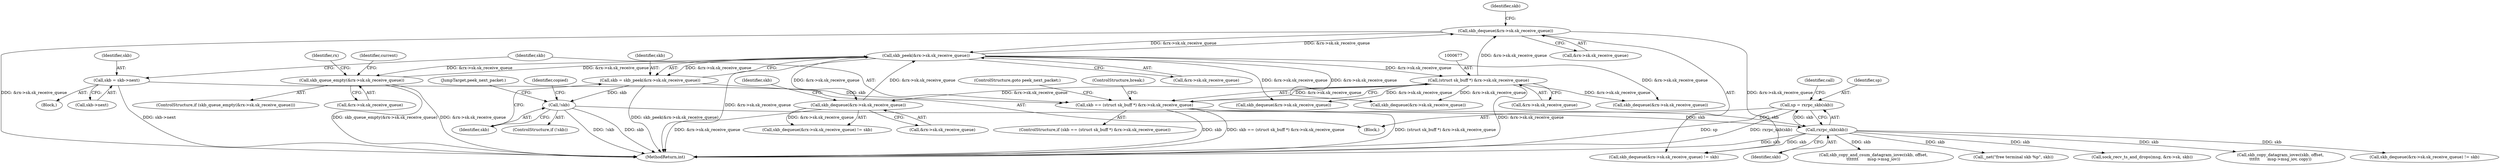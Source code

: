 digraph "0_linux_f3d3342602f8bcbf37d7c46641cb9bca7618eb1c_29@pointer" {
"1000311" [label="(Call,sp = rxrpc_skb(skb))"];
"1000313" [label="(Call,rxrpc_skb(skb))"];
"1000239" [label="(Call,!skb)"];
"1000229" [label="(Call,skb = skb_peek(&rx->sk.sk_receive_queue))"];
"1000231" [label="(Call,skb_peek(&rx->sk.sk_receive_queue))"];
"1000355" [label="(Call,skb_dequeue(&rx->sk.sk_receive_queue))"];
"1000676" [label="(Call,(struct sk_buff *) &rx->sk.sk_receive_queue)"];
"1000280" [label="(Call,skb_queue_empty(&rx->sk.sk_receive_queue))"];
"1000690" [label="(Call,skb_dequeue(&rx->sk.sk_receive_queue))"];
"1000674" [label="(Call,skb == (struct sk_buff *) &rx->sk.sk_receive_queue)"];
"1000668" [label="(Call,skb = skb->next)"];
"1000300" [label="(Identifier,rx)"];
"1000197" [label="(Block,)"];
"1000316" [label="(Identifier,call)"];
"1000311" [label="(Call,sp = rxrpc_skb(skb))"];
"1000281" [label="(Call,&rx->sk.sk_receive_queue)"];
"1000689" [label="(Call,skb_dequeue(&rx->sk.sk_receive_queue) != skb)"];
"1000231" [label="(Call,skb_peek(&rx->sk.sk_receive_queue))"];
"1000232" [label="(Call,&rx->sk.sk_receive_queue)"];
"1000230" [label="(Identifier,skb)"];
"1000229" [label="(Call,skb = skb_peek(&rx->sk.sk_receive_queue))"];
"1000310" [label="(JumpTarget,peek_next_packet:)"];
"1000280" [label="(Call,skb_queue_empty(&rx->sk.sk_receive_queue))"];
"1000536" [label="(Call,skb_copy_datagram_iovec(skb, offset,\n\t\t\t\t\t\t      msg->msg_iov, copy))"];
"1000355" [label="(Call,skb_dequeue(&rx->sk.sk_receive_queue))"];
"1000665" [label="(Block,)"];
"1000290" [label="(Identifier,current)"];
"1000755" [label="(Call,skb_dequeue(&rx->sk.sk_receive_queue) != skb)"];
"1000685" [label="(ControlStructure,goto peek_next_packet;)"];
"1000756" [label="(Call,skb_dequeue(&rx->sk.sk_receive_queue))"];
"1000314" [label="(Identifier,skb)"];
"1000676" [label="(Call,(struct sk_buff *) &rx->sk.sk_receive_queue)"];
"1000684" [label="(ControlStructure,break;)"];
"1000547" [label="(Call,skb_copy_and_csum_datagram_iovec(skb, offset,\n\t\t\t\t\t\t\t       msg->msg_iov))"];
"1000313" [label="(Call,rxrpc_skb(skb))"];
"1000279" [label="(ControlStructure,if (skb_queue_empty(&rx->sk.sk_receive_queue)))"];
"1000354" [label="(Call,skb_dequeue(&rx->sk.sk_receive_queue) != skb)"];
"1000690" [label="(Call,skb_dequeue(&rx->sk.sk_receive_queue))"];
"1000362" [label="(Identifier,skb)"];
"1000244" [label="(Identifier,copied)"];
"1000673" [label="(ControlStructure,if (skb == (struct sk_buff *) &rx->sk.sk_receive_queue))"];
"1000668" [label="(Call,skb = skb->next)"];
"1000691" [label="(Call,&rx->sk.sk_receive_queue)"];
"1000670" [label="(Call,skb->next)"];
"1000905" [label="(Call,_net(\"free terminal skb %p\", skb))"];
"1000240" [label="(Identifier,skb)"];
"1000312" [label="(Identifier,sp)"];
"1000669" [label="(Identifier,skb)"];
"1000439" [label="(Call,sock_recv_ts_and_drops(msg, &rx->sk, skb))"];
"1000628" [label="(Call,skb_dequeue(&rx->sk.sk_receive_queue))"];
"1000697" [label="(Identifier,skb)"];
"1000238" [label="(ControlStructure,if (!skb))"];
"1000356" [label="(Call,&rx->sk.sk_receive_queue)"];
"1000675" [label="(Identifier,skb)"];
"1001014" [label="(MethodReturn,int)"];
"1000910" [label="(Call,skb_dequeue(&rx->sk.sk_receive_queue))"];
"1000678" [label="(Call,&rx->sk.sk_receive_queue)"];
"1000674" [label="(Call,skb == (struct sk_buff *) &rx->sk.sk_receive_queue)"];
"1000239" [label="(Call,!skb)"];
"1000311" -> "1000197"  [label="AST: "];
"1000311" -> "1000313"  [label="CFG: "];
"1000312" -> "1000311"  [label="AST: "];
"1000313" -> "1000311"  [label="AST: "];
"1000316" -> "1000311"  [label="CFG: "];
"1000311" -> "1001014"  [label="DDG: sp"];
"1000311" -> "1001014"  [label="DDG: rxrpc_skb(skb)"];
"1000313" -> "1000311"  [label="DDG: skb"];
"1000313" -> "1000314"  [label="CFG: "];
"1000314" -> "1000313"  [label="AST: "];
"1000313" -> "1001014"  [label="DDG: skb"];
"1000239" -> "1000313"  [label="DDG: skb"];
"1000674" -> "1000313"  [label="DDG: skb"];
"1000313" -> "1000354"  [label="DDG: skb"];
"1000313" -> "1000439"  [label="DDG: skb"];
"1000313" -> "1000536"  [label="DDG: skb"];
"1000313" -> "1000547"  [label="DDG: skb"];
"1000313" -> "1000755"  [label="DDG: skb"];
"1000313" -> "1000905"  [label="DDG: skb"];
"1000239" -> "1000238"  [label="AST: "];
"1000239" -> "1000240"  [label="CFG: "];
"1000240" -> "1000239"  [label="AST: "];
"1000244" -> "1000239"  [label="CFG: "];
"1000310" -> "1000239"  [label="CFG: "];
"1000239" -> "1001014"  [label="DDG: !skb"];
"1000239" -> "1001014"  [label="DDG: skb"];
"1000229" -> "1000239"  [label="DDG: skb"];
"1000229" -> "1000197"  [label="AST: "];
"1000229" -> "1000231"  [label="CFG: "];
"1000230" -> "1000229"  [label="AST: "];
"1000231" -> "1000229"  [label="AST: "];
"1000240" -> "1000229"  [label="CFG: "];
"1000229" -> "1001014"  [label="DDG: skb_peek(&rx->sk.sk_receive_queue)"];
"1000231" -> "1000229"  [label="DDG: &rx->sk.sk_receive_queue"];
"1000231" -> "1000232"  [label="CFG: "];
"1000232" -> "1000231"  [label="AST: "];
"1000231" -> "1001014"  [label="DDG: &rx->sk.sk_receive_queue"];
"1000355" -> "1000231"  [label="DDG: &rx->sk.sk_receive_queue"];
"1000280" -> "1000231"  [label="DDG: &rx->sk.sk_receive_queue"];
"1000690" -> "1000231"  [label="DDG: &rx->sk.sk_receive_queue"];
"1000231" -> "1000280"  [label="DDG: &rx->sk.sk_receive_queue"];
"1000231" -> "1000355"  [label="DDG: &rx->sk.sk_receive_queue"];
"1000231" -> "1000628"  [label="DDG: &rx->sk.sk_receive_queue"];
"1000231" -> "1000676"  [label="DDG: &rx->sk.sk_receive_queue"];
"1000231" -> "1000690"  [label="DDG: &rx->sk.sk_receive_queue"];
"1000231" -> "1000756"  [label="DDG: &rx->sk.sk_receive_queue"];
"1000231" -> "1000910"  [label="DDG: &rx->sk.sk_receive_queue"];
"1000355" -> "1000354"  [label="AST: "];
"1000355" -> "1000356"  [label="CFG: "];
"1000356" -> "1000355"  [label="AST: "];
"1000362" -> "1000355"  [label="CFG: "];
"1000355" -> "1001014"  [label="DDG: &rx->sk.sk_receive_queue"];
"1000355" -> "1000354"  [label="DDG: &rx->sk.sk_receive_queue"];
"1000676" -> "1000355"  [label="DDG: &rx->sk.sk_receive_queue"];
"1000676" -> "1000674"  [label="AST: "];
"1000676" -> "1000678"  [label="CFG: "];
"1000677" -> "1000676"  [label="AST: "];
"1000678" -> "1000676"  [label="AST: "];
"1000674" -> "1000676"  [label="CFG: "];
"1000676" -> "1001014"  [label="DDG: &rx->sk.sk_receive_queue"];
"1000676" -> "1000628"  [label="DDG: &rx->sk.sk_receive_queue"];
"1000676" -> "1000674"  [label="DDG: &rx->sk.sk_receive_queue"];
"1000676" -> "1000690"  [label="DDG: &rx->sk.sk_receive_queue"];
"1000676" -> "1000756"  [label="DDG: &rx->sk.sk_receive_queue"];
"1000676" -> "1000910"  [label="DDG: &rx->sk.sk_receive_queue"];
"1000280" -> "1000279"  [label="AST: "];
"1000280" -> "1000281"  [label="CFG: "];
"1000281" -> "1000280"  [label="AST: "];
"1000290" -> "1000280"  [label="CFG: "];
"1000300" -> "1000280"  [label="CFG: "];
"1000280" -> "1001014"  [label="DDG: skb_queue_empty(&rx->sk.sk_receive_queue)"];
"1000280" -> "1001014"  [label="DDG: &rx->sk.sk_receive_queue"];
"1000690" -> "1000689"  [label="AST: "];
"1000690" -> "1000691"  [label="CFG: "];
"1000691" -> "1000690"  [label="AST: "];
"1000697" -> "1000690"  [label="CFG: "];
"1000690" -> "1001014"  [label="DDG: &rx->sk.sk_receive_queue"];
"1000690" -> "1000689"  [label="DDG: &rx->sk.sk_receive_queue"];
"1000674" -> "1000673"  [label="AST: "];
"1000675" -> "1000674"  [label="AST: "];
"1000684" -> "1000674"  [label="CFG: "];
"1000685" -> "1000674"  [label="CFG: "];
"1000674" -> "1001014"  [label="DDG: (struct sk_buff *) &rx->sk.sk_receive_queue"];
"1000674" -> "1001014"  [label="DDG: skb"];
"1000674" -> "1001014"  [label="DDG: skb == (struct sk_buff *) &rx->sk.sk_receive_queue"];
"1000668" -> "1000674"  [label="DDG: skb"];
"1000668" -> "1000665"  [label="AST: "];
"1000668" -> "1000670"  [label="CFG: "];
"1000669" -> "1000668"  [label="AST: "];
"1000670" -> "1000668"  [label="AST: "];
"1000675" -> "1000668"  [label="CFG: "];
"1000668" -> "1001014"  [label="DDG: skb->next"];
}
